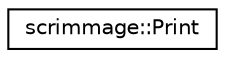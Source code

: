 digraph "Graphical Class Hierarchy"
{
 // LATEX_PDF_SIZE
  edge [fontname="Helvetica",fontsize="10",labelfontname="Helvetica",labelfontsize="10"];
  node [fontname="Helvetica",fontsize="10",shape=record];
  rankdir="LR";
  Node0 [label="scrimmage::Print",height=0.2,width=0.4,color="black", fillcolor="white", style="filled",URL="$classscrimmage_1_1Print.html",tooltip=" "];
}
